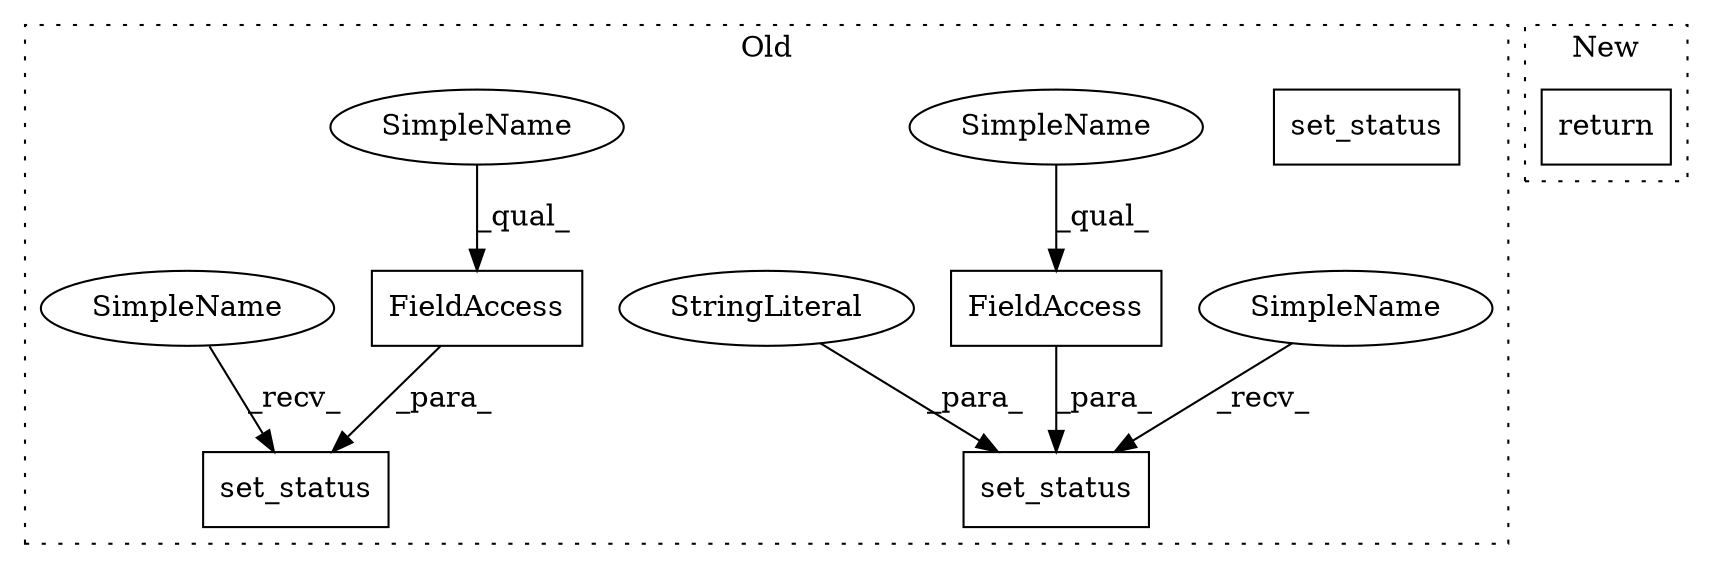digraph G {
subgraph cluster0 {
1 [label="set_status" a="32" s="1598,1713" l="11,1" shape="box"];
3 [label="FieldAccess" a="22" s="1609" l="19" shape="box"];
4 [label="FieldAccess" a="22" s="1332" l="19" shape="box"];
5 [label="set_status" a="32" s="1321,1421" l="11,1" shape="box"];
6 [label="set_status" a="32" s="1877,1995" l="11,1" shape="box"];
7 [label="StringLiteral" a="45" s="1352" l="69" shape="ellipse"];
8 [label="SimpleName" a="42" s="1586" l="11" shape="ellipse"];
9 [label="SimpleName" a="42" s="1309" l="11" shape="ellipse"];
10 [label="SimpleName" a="42" s="1332" l="12" shape="ellipse"];
11 [label="SimpleName" a="42" s="1609" l="12" shape="ellipse"];
label = "Old";
style="dotted";
}
subgraph cluster1 {
2 [label="return" a="41" s="1352" l="7" shape="box"];
label = "New";
style="dotted";
}
3 -> 1 [label="_para_"];
4 -> 5 [label="_para_"];
7 -> 5 [label="_para_"];
8 -> 1 [label="_recv_"];
9 -> 5 [label="_recv_"];
10 -> 4 [label="_qual_"];
11 -> 3 [label="_qual_"];
}
